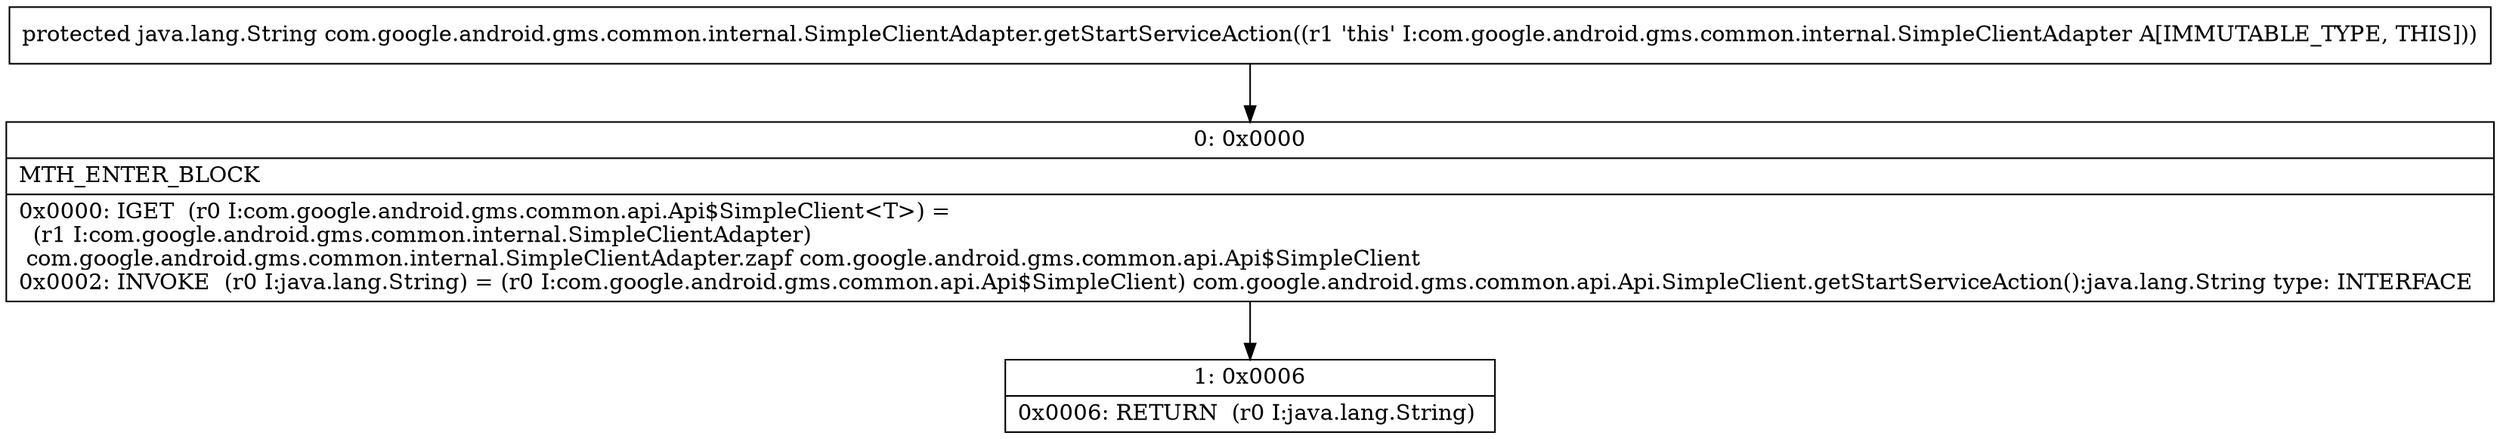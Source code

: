 digraph "CFG forcom.google.android.gms.common.internal.SimpleClientAdapter.getStartServiceAction()Ljava\/lang\/String;" {
Node_0 [shape=record,label="{0\:\ 0x0000|MTH_ENTER_BLOCK\l|0x0000: IGET  (r0 I:com.google.android.gms.common.api.Api$SimpleClient\<T\>) = \l  (r1 I:com.google.android.gms.common.internal.SimpleClientAdapter)\l com.google.android.gms.common.internal.SimpleClientAdapter.zapf com.google.android.gms.common.api.Api$SimpleClient \l0x0002: INVOKE  (r0 I:java.lang.String) = (r0 I:com.google.android.gms.common.api.Api$SimpleClient) com.google.android.gms.common.api.Api.SimpleClient.getStartServiceAction():java.lang.String type: INTERFACE \l}"];
Node_1 [shape=record,label="{1\:\ 0x0006|0x0006: RETURN  (r0 I:java.lang.String) \l}"];
MethodNode[shape=record,label="{protected java.lang.String com.google.android.gms.common.internal.SimpleClientAdapter.getStartServiceAction((r1 'this' I:com.google.android.gms.common.internal.SimpleClientAdapter A[IMMUTABLE_TYPE, THIS])) }"];
MethodNode -> Node_0;
Node_0 -> Node_1;
}

